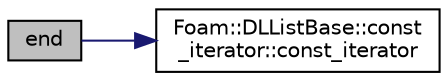 digraph "end"
{
  bgcolor="transparent";
  edge [fontname="Helvetica",fontsize="10",labelfontname="Helvetica",labelfontsize="10"];
  node [fontname="Helvetica",fontsize="10",shape=record];
  rankdir="LR";
  Node1 [label="end",height=0.2,width=0.4,color="black", fillcolor="grey75", style="filled", fontcolor="black"];
  Node1 -> Node2 [color="midnightblue",fontsize="10",style="solid",fontname="Helvetica"];
  Node2 [label="Foam::DLListBase::const\l_iterator::const_iterator",height=0.2,width=0.4,color="black",URL="$a00347.html#aa6afd2fd1d98774e20aba6c20b0141e9",tooltip="Construct for a given DLListBase and link. "];
}
